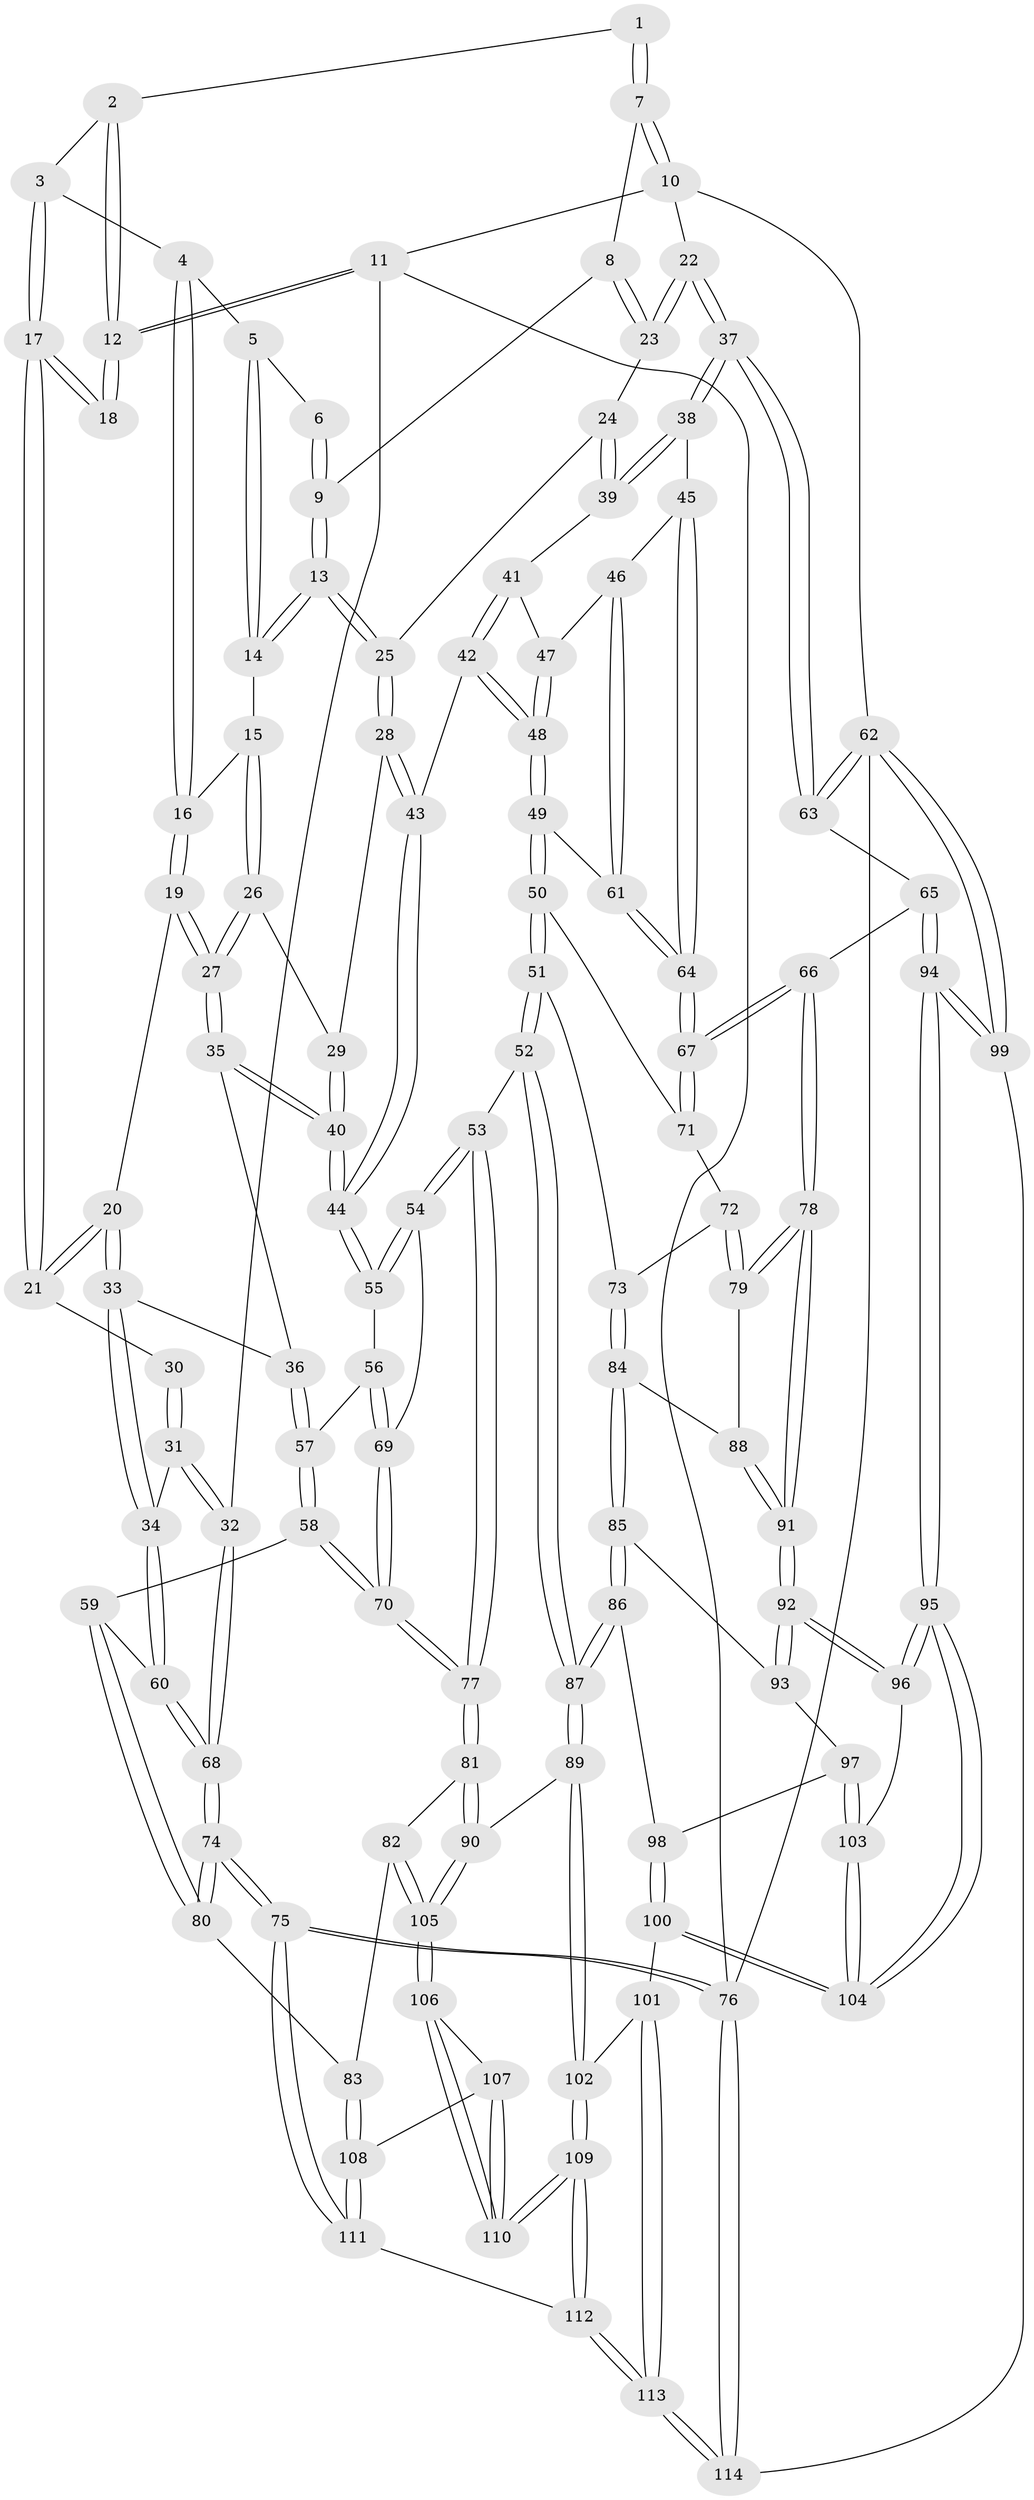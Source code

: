 // Generated by graph-tools (version 1.1) at 2025/17/03/09/25 04:17:19]
// undirected, 114 vertices, 282 edges
graph export_dot {
graph [start="1"]
  node [color=gray90,style=filled];
  1 [pos="+0.4671830970100292+0"];
  2 [pos="+0.055745859178497295+0"];
  3 [pos="+0.27371186093916944+0.07483736512849615"];
  4 [pos="+0.43821303617136986+0.07399703555204058"];
  5 [pos="+0.4490781062513815+0.06491563285528584"];
  6 [pos="+0.46577316490827997+0"];
  7 [pos="+0.9497803291067954+0"];
  8 [pos="+0.6810673570579042+0.06591986606431538"];
  9 [pos="+0.6302834954368978+0.12014578264044885"];
  10 [pos="+1+0"];
  11 [pos="+0+0"];
  12 [pos="+0+0"];
  13 [pos="+0.6196983348663576+0.13412363160502216"];
  14 [pos="+0.5956955453954197+0.13128821387092235"];
  15 [pos="+0.48248791386502365+0.21166295057700119"];
  16 [pos="+0.42099771321102814+0.15885604590639793"];
  17 [pos="+0.2543500042802049+0.171575373563086"];
  18 [pos="+0.03790807699822751+0.09467881406740752"];
  19 [pos="+0.33915293872140456+0.23787339970365146"];
  20 [pos="+0.27201655844082895+0.23570551748192883"];
  21 [pos="+0.26141204478854113+0.21576993409035752"];
  22 [pos="+1+0"];
  23 [pos="+0.7922321024476332+0.2307588892427425"];
  24 [pos="+0.7511202746114908+0.2737413458062361"];
  25 [pos="+0.649135249551136+0.25981878184631246"];
  26 [pos="+0.48349804700488813+0.2811638200943782"];
  27 [pos="+0.43024504955300813+0.3078206424584969"];
  28 [pos="+0.640029353687465+0.27141327777136637"];
  29 [pos="+0.5636220027830563+0.29640234633678286"];
  30 [pos="+0.09762185855190797+0.2116014067900853"];
  31 [pos="+0.07629021879184986+0.30815893458173643"];
  32 [pos="+0+0.30236328889961894"];
  33 [pos="+0.22323223846494894+0.35440208319785954"];
  34 [pos="+0.17204209886558566+0.387002801007645"];
  35 [pos="+0.4248620535917697+0.3623261715788001"];
  36 [pos="+0.32355756738966857+0.4065478646082527"];
  37 [pos="+1+0.31347641535632204"];
  38 [pos="+0.9401539280246224+0.35647651031226973"];
  39 [pos="+0.7923515105604364+0.3368319529951717"];
  40 [pos="+0.5048163239849703+0.4696451948413212"];
  41 [pos="+0.7843796125547612+0.3612895142021849"];
  42 [pos="+0.6619907337137748+0.4102188680507266"];
  43 [pos="+0.6479094414006431+0.3974474986223757"];
  44 [pos="+0.5062503838244319+0.4743916870878435"];
  45 [pos="+0.8298256177161741+0.4624436177716361"];
  46 [pos="+0.7913951604939543+0.43656205578065427"];
  47 [pos="+0.7824646276724186+0.40017178272924275"];
  48 [pos="+0.6792415877533892+0.43810321400607516"];
  49 [pos="+0.6995322427542523+0.5053587744619712"];
  50 [pos="+0.6925163101286301+0.5205698269885387"];
  51 [pos="+0.6161809122701991+0.5475784764790415"];
  52 [pos="+0.5456205767418272+0.5661578029690831"];
  53 [pos="+0.5129225926668571+0.5115447452153543"];
  54 [pos="+0.5072491719605667+0.4994359134124349"];
  55 [pos="+0.5042349137240059+0.4887355359386491"];
  56 [pos="+0.3888035657952491+0.48364282237126166"];
  57 [pos="+0.34039724363350476+0.4599950210093312"];
  58 [pos="+0.2619538248799997+0.5718022096023949"];
  59 [pos="+0.2104853001380228+0.5626508911838907"];
  60 [pos="+0.16262283622361554+0.4152216820818941"];
  61 [pos="+0.7064440126252804+0.5028519903518732"];
  62 [pos="+1+1"];
  63 [pos="+1+0.5068703902573959"];
  64 [pos="+0.846984434365773+0.5205938965936152"];
  65 [pos="+0.9270664842769373+0.6015332257860996"];
  66 [pos="+0.9179272693228494+0.6016792508814175"];
  67 [pos="+0.8900091325049974+0.5801624390401542"];
  68 [pos="+0+0.5605026667053555"];
  69 [pos="+0.3483830883549289+0.5750053229332331"];
  70 [pos="+0.31600198602309293+0.6081771660888248"];
  71 [pos="+0.7232200969289134+0.5662028009890613"];
  72 [pos="+0.7227742246374523+0.6138559712158221"];
  73 [pos="+0.701173749789886+0.643889034310223"];
  74 [pos="+0+0.7416144176198471"];
  75 [pos="+0+1"];
  76 [pos="+0+1"];
  77 [pos="+0.3333966872833998+0.6345466213242504"];
  78 [pos="+0.8549310551438979+0.6542136109448903"];
  79 [pos="+0.8064558481771669+0.6523556291981277"];
  80 [pos="+0.07995077088615662+0.6945890995436339"];
  81 [pos="+0.34907187615853774+0.6665444262269806"];
  82 [pos="+0.18864868042325242+0.749080780033722"];
  83 [pos="+0.18312583804369642+0.7502846094712008"];
  84 [pos="+0.6831440884497029+0.6783839136752823"];
  85 [pos="+0.6432063562457844+0.705784751288821"];
  86 [pos="+0.6243933896310594+0.7098107404653531"];
  87 [pos="+0.5342747258327897+0.688972656734381"];
  88 [pos="+0.736477786217039+0.6865457546153036"];
  89 [pos="+0.5095807926559565+0.7108424022408562"];
  90 [pos="+0.4045034277407032+0.7159658618833029"];
  91 [pos="+0.8047135800529207+0.7780561595436456"];
  92 [pos="+0.8036366599448853+0.78405668412263"];
  93 [pos="+0.7287581979713119+0.7557436241512094"];
  94 [pos="+0.9709384835578428+1"];
  95 [pos="+0.9475460170848918+1"];
  96 [pos="+0.8106624352016573+0.8128207543559823"];
  97 [pos="+0.6906957695747808+0.8053190441778177"];
  98 [pos="+0.6363658541804222+0.7397654459824713"];
  99 [pos="+1+1"];
  100 [pos="+0.6483591980806577+0.8988273196643557"];
  101 [pos="+0.6046771899150724+0.8970334254548276"];
  102 [pos="+0.5244358787500887+0.8220213176409087"];
  103 [pos="+0.6930182812649236+0.8101703432437551"];
  104 [pos="+0.6511295638437062+0.899709371479944"];
  105 [pos="+0.35971720950311303+0.7876030197898165"];
  106 [pos="+0.3543851057555128+0.8057222506355239"];
  107 [pos="+0.259384201533385+0.8586514842860562"];
  108 [pos="+0.23536428202690124+0.8683903749772445"];
  109 [pos="+0.41478643544991295+0.9527595422256161"];
  110 [pos="+0.40916788433309775+0.9415017367536785"];
  111 [pos="+0.22866384191170222+0.8877866571985668"];
  112 [pos="+0.4025317324167697+1"];
  113 [pos="+0.4144673870628124+1"];
  114 [pos="+0.4136699816488177+1"];
  1 -- 2;
  1 -- 7;
  1 -- 7;
  2 -- 3;
  2 -- 12;
  2 -- 12;
  3 -- 4;
  3 -- 17;
  3 -- 17;
  4 -- 5;
  4 -- 16;
  4 -- 16;
  5 -- 6;
  5 -- 14;
  5 -- 14;
  6 -- 9;
  6 -- 9;
  7 -- 8;
  7 -- 10;
  7 -- 10;
  8 -- 9;
  8 -- 23;
  8 -- 23;
  9 -- 13;
  9 -- 13;
  10 -- 11;
  10 -- 22;
  10 -- 62;
  11 -- 12;
  11 -- 12;
  11 -- 32;
  11 -- 76;
  12 -- 18;
  12 -- 18;
  13 -- 14;
  13 -- 14;
  13 -- 25;
  13 -- 25;
  14 -- 15;
  15 -- 16;
  15 -- 26;
  15 -- 26;
  16 -- 19;
  16 -- 19;
  17 -- 18;
  17 -- 18;
  17 -- 21;
  17 -- 21;
  19 -- 20;
  19 -- 27;
  19 -- 27;
  20 -- 21;
  20 -- 21;
  20 -- 33;
  20 -- 33;
  21 -- 30;
  22 -- 23;
  22 -- 23;
  22 -- 37;
  22 -- 37;
  23 -- 24;
  24 -- 25;
  24 -- 39;
  24 -- 39;
  25 -- 28;
  25 -- 28;
  26 -- 27;
  26 -- 27;
  26 -- 29;
  27 -- 35;
  27 -- 35;
  28 -- 29;
  28 -- 43;
  28 -- 43;
  29 -- 40;
  29 -- 40;
  30 -- 31;
  30 -- 31;
  31 -- 32;
  31 -- 32;
  31 -- 34;
  32 -- 68;
  32 -- 68;
  33 -- 34;
  33 -- 34;
  33 -- 36;
  34 -- 60;
  34 -- 60;
  35 -- 36;
  35 -- 40;
  35 -- 40;
  36 -- 57;
  36 -- 57;
  37 -- 38;
  37 -- 38;
  37 -- 63;
  37 -- 63;
  38 -- 39;
  38 -- 39;
  38 -- 45;
  39 -- 41;
  40 -- 44;
  40 -- 44;
  41 -- 42;
  41 -- 42;
  41 -- 47;
  42 -- 43;
  42 -- 48;
  42 -- 48;
  43 -- 44;
  43 -- 44;
  44 -- 55;
  44 -- 55;
  45 -- 46;
  45 -- 64;
  45 -- 64;
  46 -- 47;
  46 -- 61;
  46 -- 61;
  47 -- 48;
  47 -- 48;
  48 -- 49;
  48 -- 49;
  49 -- 50;
  49 -- 50;
  49 -- 61;
  50 -- 51;
  50 -- 51;
  50 -- 71;
  51 -- 52;
  51 -- 52;
  51 -- 73;
  52 -- 53;
  52 -- 87;
  52 -- 87;
  53 -- 54;
  53 -- 54;
  53 -- 77;
  53 -- 77;
  54 -- 55;
  54 -- 55;
  54 -- 69;
  55 -- 56;
  56 -- 57;
  56 -- 69;
  56 -- 69;
  57 -- 58;
  57 -- 58;
  58 -- 59;
  58 -- 70;
  58 -- 70;
  59 -- 60;
  59 -- 80;
  59 -- 80;
  60 -- 68;
  60 -- 68;
  61 -- 64;
  61 -- 64;
  62 -- 63;
  62 -- 63;
  62 -- 99;
  62 -- 99;
  62 -- 76;
  63 -- 65;
  64 -- 67;
  64 -- 67;
  65 -- 66;
  65 -- 94;
  65 -- 94;
  66 -- 67;
  66 -- 67;
  66 -- 78;
  66 -- 78;
  67 -- 71;
  67 -- 71;
  68 -- 74;
  68 -- 74;
  69 -- 70;
  69 -- 70;
  70 -- 77;
  70 -- 77;
  71 -- 72;
  72 -- 73;
  72 -- 79;
  72 -- 79;
  73 -- 84;
  73 -- 84;
  74 -- 75;
  74 -- 75;
  74 -- 80;
  74 -- 80;
  75 -- 76;
  75 -- 76;
  75 -- 111;
  75 -- 111;
  76 -- 114;
  76 -- 114;
  77 -- 81;
  77 -- 81;
  78 -- 79;
  78 -- 79;
  78 -- 91;
  78 -- 91;
  79 -- 88;
  80 -- 83;
  81 -- 82;
  81 -- 90;
  81 -- 90;
  82 -- 83;
  82 -- 105;
  82 -- 105;
  83 -- 108;
  83 -- 108;
  84 -- 85;
  84 -- 85;
  84 -- 88;
  85 -- 86;
  85 -- 86;
  85 -- 93;
  86 -- 87;
  86 -- 87;
  86 -- 98;
  87 -- 89;
  87 -- 89;
  88 -- 91;
  88 -- 91;
  89 -- 90;
  89 -- 102;
  89 -- 102;
  90 -- 105;
  90 -- 105;
  91 -- 92;
  91 -- 92;
  92 -- 93;
  92 -- 93;
  92 -- 96;
  92 -- 96;
  93 -- 97;
  94 -- 95;
  94 -- 95;
  94 -- 99;
  94 -- 99;
  95 -- 96;
  95 -- 96;
  95 -- 104;
  95 -- 104;
  96 -- 103;
  97 -- 98;
  97 -- 103;
  97 -- 103;
  98 -- 100;
  98 -- 100;
  99 -- 114;
  100 -- 101;
  100 -- 104;
  100 -- 104;
  101 -- 102;
  101 -- 113;
  101 -- 113;
  102 -- 109;
  102 -- 109;
  103 -- 104;
  103 -- 104;
  105 -- 106;
  105 -- 106;
  106 -- 107;
  106 -- 110;
  106 -- 110;
  107 -- 108;
  107 -- 110;
  107 -- 110;
  108 -- 111;
  108 -- 111;
  109 -- 110;
  109 -- 110;
  109 -- 112;
  109 -- 112;
  111 -- 112;
  112 -- 113;
  112 -- 113;
  113 -- 114;
  113 -- 114;
}
